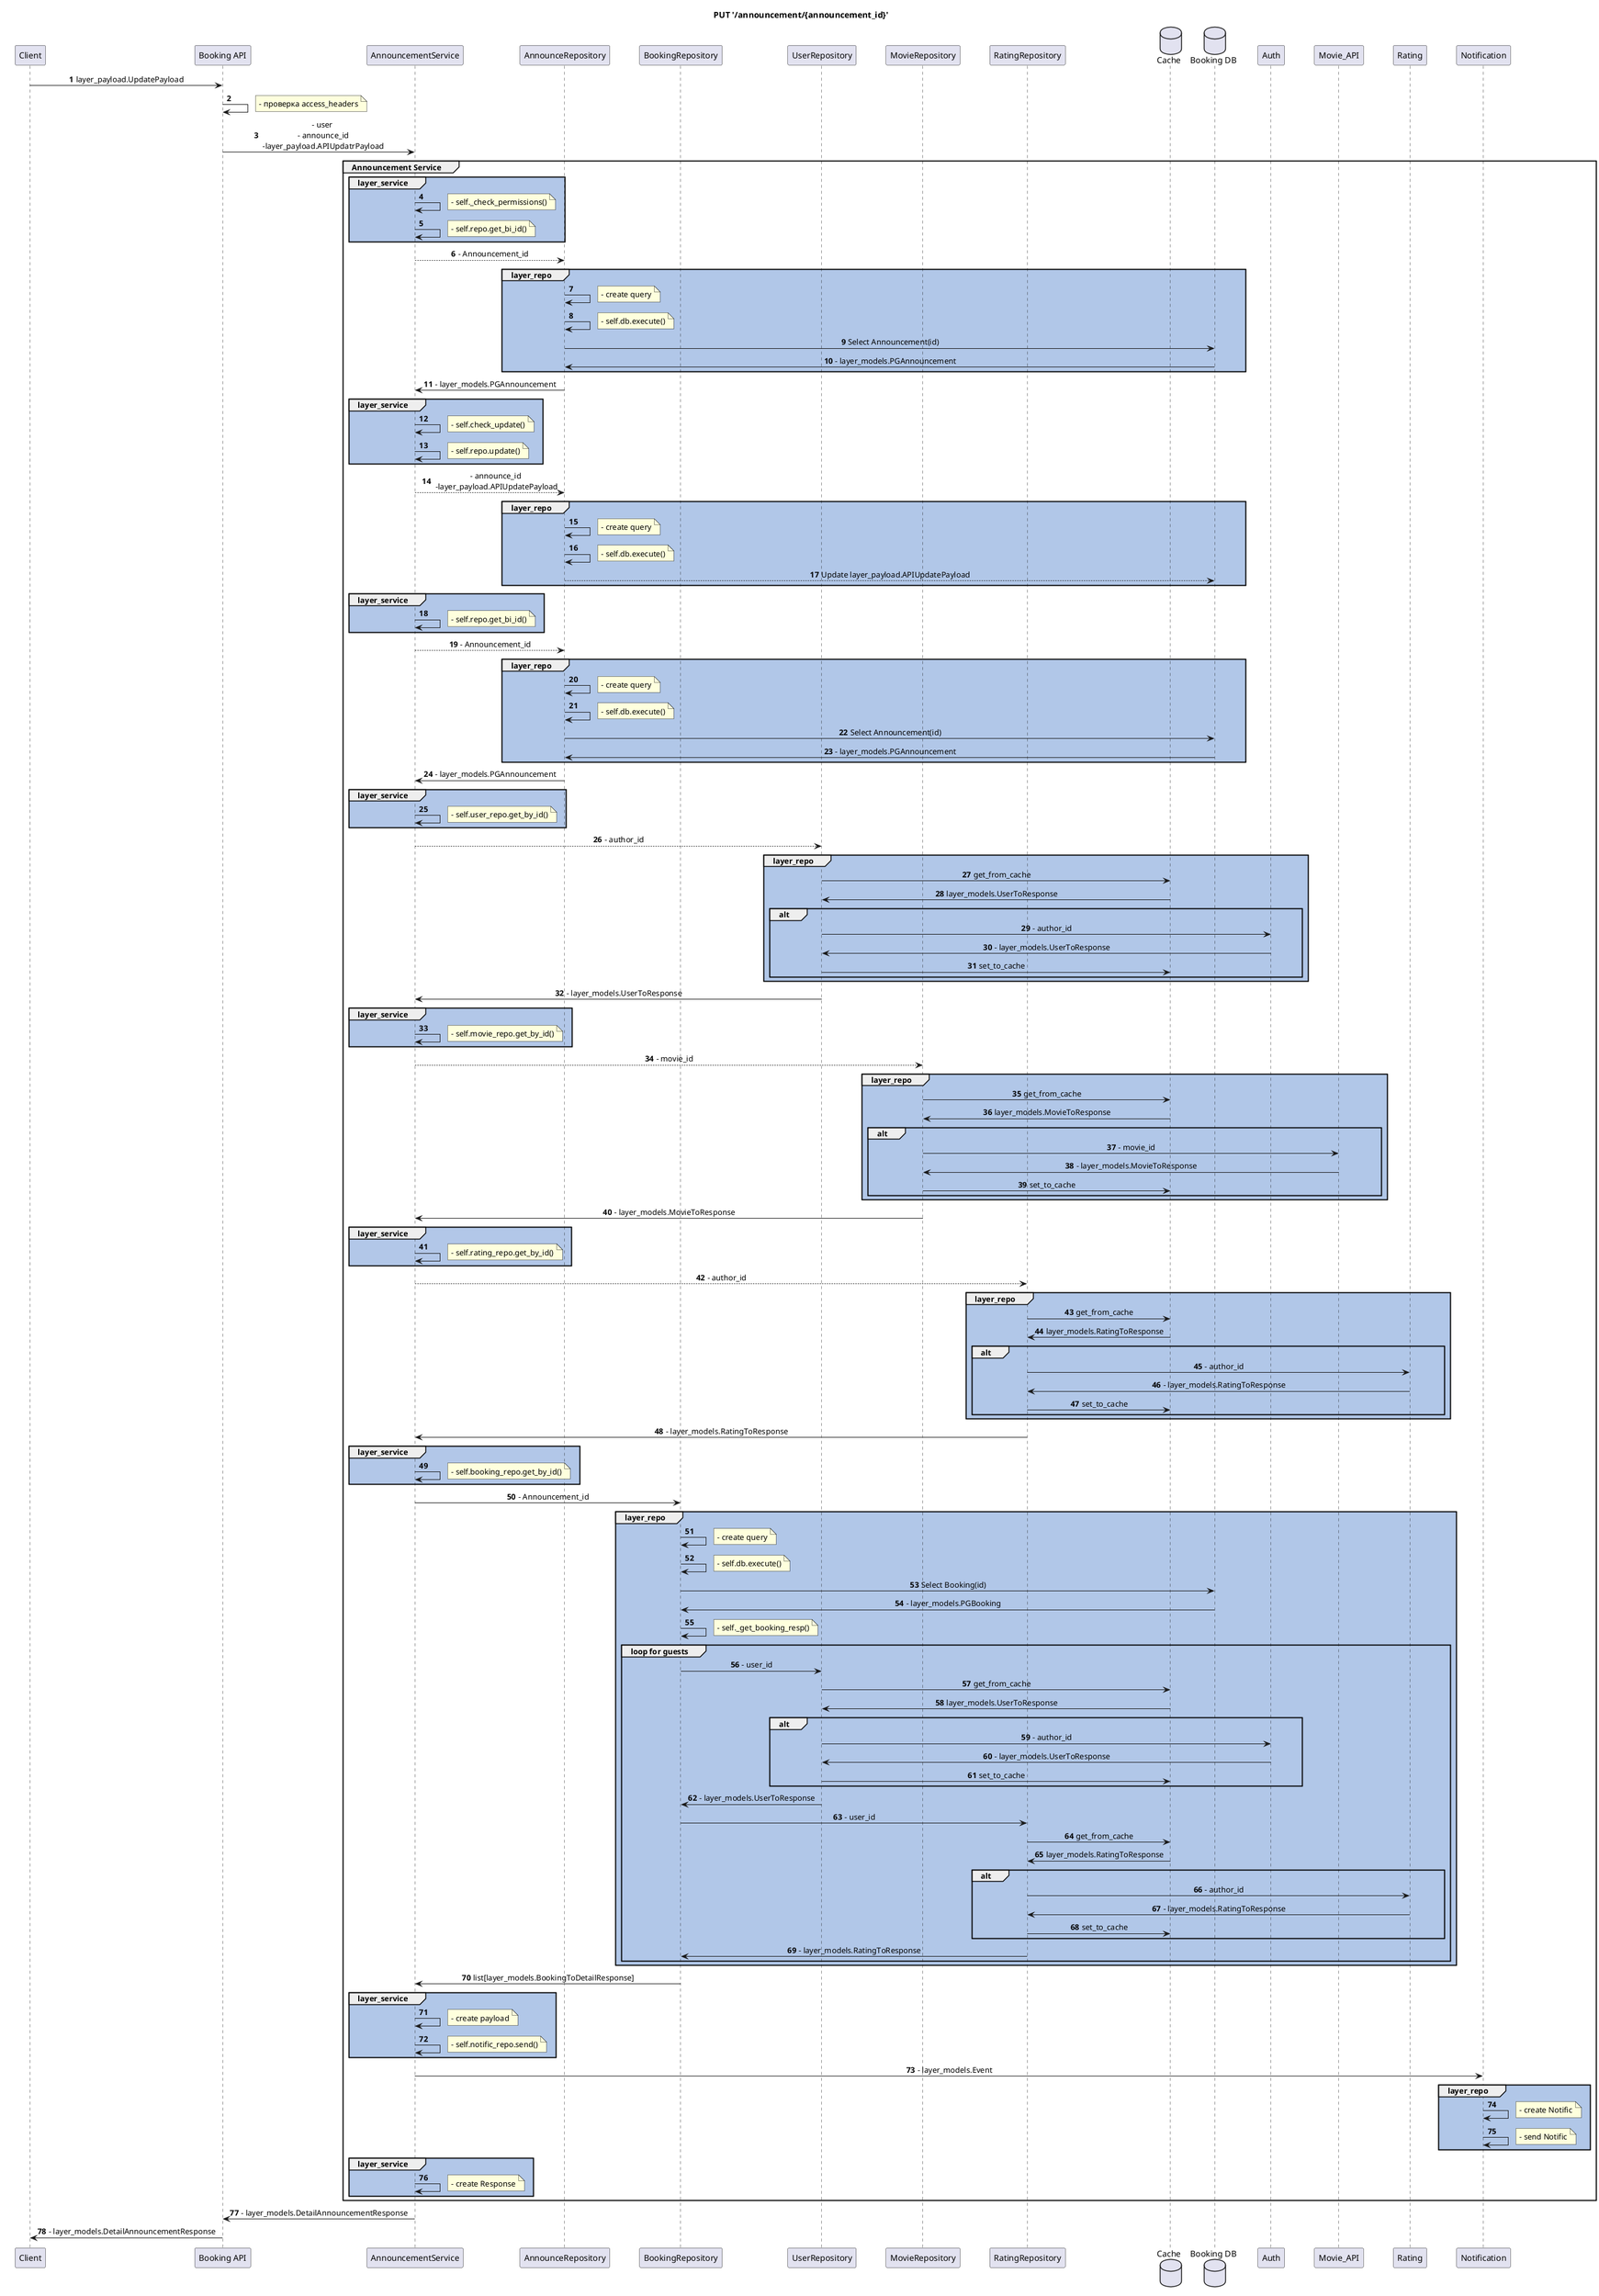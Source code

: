@startuml layers
' !theme materia
autonumber
skinparam sequence {
    ParticipantPadding 20
    MessageAlign center
}

title PUT '/announcement/{announcement_id}'

participant Client as Client
participant "Booking API" as API
participant "AnnouncementService" as Service
participant "AnnounceRepository" as AnnounceRepo
participant "BookingRepository" as BookingRepo
participant "UserRepository" as UserRepo
participant "MovieRepository" as MovieRepo
participant "RatingRepository" as RatingRepo
database "Cache" as Cache_Service
database "Booking DB" as DB_Booking
participant DB_Booking
participant Auth
participant Movie_API
participant Rating
participant Notification


Client -> API: layer_payload.UpdatePayload
API -> API:
note right
    - проверка access_headers
end note
API -> Service: - user\n - announce_id\n -layer_payload.APIUpdatrPayload

group Announcement Service

    group #B2C7E8 layer_service

        Service -> Service
        note right
            - self._check_permissions()
        end note

        Service -> Service
        note right
            - self.repo.get_bi_id()
        end note
        end group

        Service --> AnnounceRepo: - Announcement_id

        group #B1C7E8 layer_repo
            AnnounceRepo -> AnnounceRepo
            note right
                - create query
            end note

            AnnounceRepo -> AnnounceRepo
            note right
                - self.db.execute()
            end note

            AnnounceRepo -> DB_Booking: Select Announcement(id)
            DB_Booking -> AnnounceRepo: - layer_models.PGAnnouncement
            end group
            AnnounceRepo -> Service: - layer_models.PGAnnouncement

            group #B2C7E8 layer_service
                Service -> Service
                note right
                    - self.check_update()
                end note
                Service -> Service
                note right
                    - self.repo.update()
                end note
                end group

                Service --> AnnounceRepo: - announce_id\n -layer_payload.APIUpdatePayload
                group #B1C7E8 layer_repo

                    AnnounceRepo -> AnnounceRepo
                    note right
                        - create query
                    end note

                    AnnounceRepo -> AnnounceRepo
                    note right
                        - self.db.execute()
                    end note

                    AnnounceRepo --> DB_Booking: Update layer_payload.APIUpdatePayload
                    end group

                    group #B2C7E8 layer_service
                        Service -> Service
                        note right
                            - self.repo.get_bi_id()
                        end note
                        end group

                        Service --> AnnounceRepo: - Announcement_id

                        group #B1C7E8 layer_repo
                            AnnounceRepo -> AnnounceRepo
                            note right
                                - create query
                            end note

                            AnnounceRepo -> AnnounceRepo
                            note right
                                - self.db.execute()
                            end note

                            AnnounceRepo -> DB_Booking: Select Announcement(id)
                            DB_Booking -> AnnounceRepo: - layer_models.PGAnnouncement
                            end group
                            AnnounceRepo -> Service: - layer_models.PGAnnouncement
                            ' User
                            group #B2C7E8 layer_service
                                Service -> Service
                                note right
                                    - self.user_repo.get_by_id()
                                end note
                                end group

                                Service --> UserRepo: - author_id

                                group #B1C7E8 layer_repo
                                    UserRepo -> Cache_Service: get_from_cache
                                    Cache_Service -> UserRepo: layer_models.UserToResponse

                                    group alt
                                        UserRepo -> Auth: - author_id
                                        Auth -> UserRepo: - layer_models.UserToResponse
                                        UserRepo -> Cache_Service: set_to_cache
                                        end group
                                        end group

                                        UserRepo -> Service: - layer_models.UserToResponse

                                        group #B2C7E8 layer_service
                                            Service -> Service
                                            note right
                                                - self.movie_repo.get_by_id()
                                            end note
                                            end group

                                            Service --> MovieRepo: - movie_id

                                            group #B1C7E8 layer_repo
                                                MovieRepo -> Cache_Service: get_from_cache
                                                Cache_Service -> MovieRepo: layer_models.MovieToResponse
                                                group alt
                                                    MovieRepo -> Movie_API: - movie_id
                                                    Movie_API -> MovieRepo: - layer_models.MovieToResponse
                                                    MovieRepo -> Cache_Service: set_to_cache
                                                    end group
                                                    end group

                                                    MovieRepo -> Service: - layer_models.MovieToResponse

                                                    group #B2C7E8 layer_service
                                                        Service -> Service
                                                        note right
                                                            - self.rating_repo.get_by_id()
                                                        end note
                                                        end group

                                                        Service --> RatingRepo: - author_id

                                                        group #B1C7E8 layer_repo
                                                            RatingRepo -> Cache_Service: get_from_cache
                                                            Cache_Service -> RatingRepo: layer_models.RatingToResponse
                                                            group alt
                                                                RatingRepo -> Rating: - author_id
                                                                Rating -> RatingRepo: - layer_models.RatingToResponse
                                                                RatingRepo -> Cache_Service: set_to_cache
                                                                end group
                                                                end group



                                                                RatingRepo -> Service: - layer_models.RatingToResponse

                                                                group #B2C7E8 layer_service
                                                                    Service -> Service
                                                                    note right
                                                                        - self.booking_repo.get_by_id()
                                                                    end note
                                                                    end group

                                                                    Service -> BookingRepo: - Announcement_id

                                                                    group #B1C7E8 layer_repo
                                                                        BookingRepo -> BookingRepo
                                                                        note right
                                                                            - create query
                                                                        end note

                                                                        BookingRepo -> BookingRepo
                                                                        note right
                                                                            - self.db.execute()
                                                                        end note

                                                                        BookingRepo -> DB_Booking: Select Booking(id)
                                                                        DB_Booking -> BookingRepo: - layer_models.PGBooking

                                                                        BookingRepo -> BookingRepo
                                                                        note right
                                                                            - self._get_booking_resp()
                                                                        end note

                                                                        group loop for guests
                                                                            BookingRepo -> UserRepo: - user_id
                                                                            UserRepo -> Cache_Service: get_from_cache
                                                                            Cache_Service -> UserRepo: layer_models.UserToResponse
                                                                            group alt
                                                                                UserRepo -> Auth: - author_id
                                                                                Auth -> UserRepo: - layer_models.UserToResponse
                                                                                UserRepo -> Cache_Service: set_to_cache
                                                                                end group
                                                                                UserRepo -> BookingRepo: - layer_models.UserToResponse

                                                                                BookingRepo -> RatingRepo: - user_id
                                                                                RatingRepo -> Cache_Service: get_from_cache
                                                                                Cache_Service -> RatingRepo: layer_models.RatingToResponse
                                                                                group alt
                                                                                    RatingRepo -> Rating: - author_id
                                                                                    Rating -> RatingRepo: - layer_models.RatingToResponse
                                                                                    RatingRepo -> Cache_Service: set_to_cache
                                                                                    end group
                                                                                    RatingRepo -> BookingRepo: - layer_models.RatingToResponse

                                                                                    end group
                                                                                    end group

                                                                                    BookingRepo -> Service: list[layer_models.BookingToDetailResponse]


                                                                                    group #B1C7E8 layer_service
                                                                                        Service -> Service
                                                                                        note right
                                                                                            - create payload
                                                                                        end note
                                                                                        Service -> Service
                                                                                        note right
                                                                                            - self.notific_repo.send()
                                                                                        end note
                                                                                        end group

                                                                                        Service -> Notification: - layer_models.Event
                                                                                        group #B1C7E8 layer_repo
                                                                                            Notification -> Notification
                                                                                            note right
                                                                                                - create Notific
                                                                                            end note
                                                                                            Notification -> Notification
                                                                                            note right
                                                                                                - send Notific
                                                                                            end note

                                                                                            end group
                                                                                            group #B2C7E8 layer_service
                                                                                                Service -> Service
                                                                                                note right
                                                                                                    - create Response
                                                                                                end note

                                                                                                end group
                                                                                                end group

                                                                                                Service -> API: - layer_models.DetailAnnouncementResponse

                                                                                                API -> Client: - layer_models.DetailAnnouncementResponse
                                                                                                @enduml